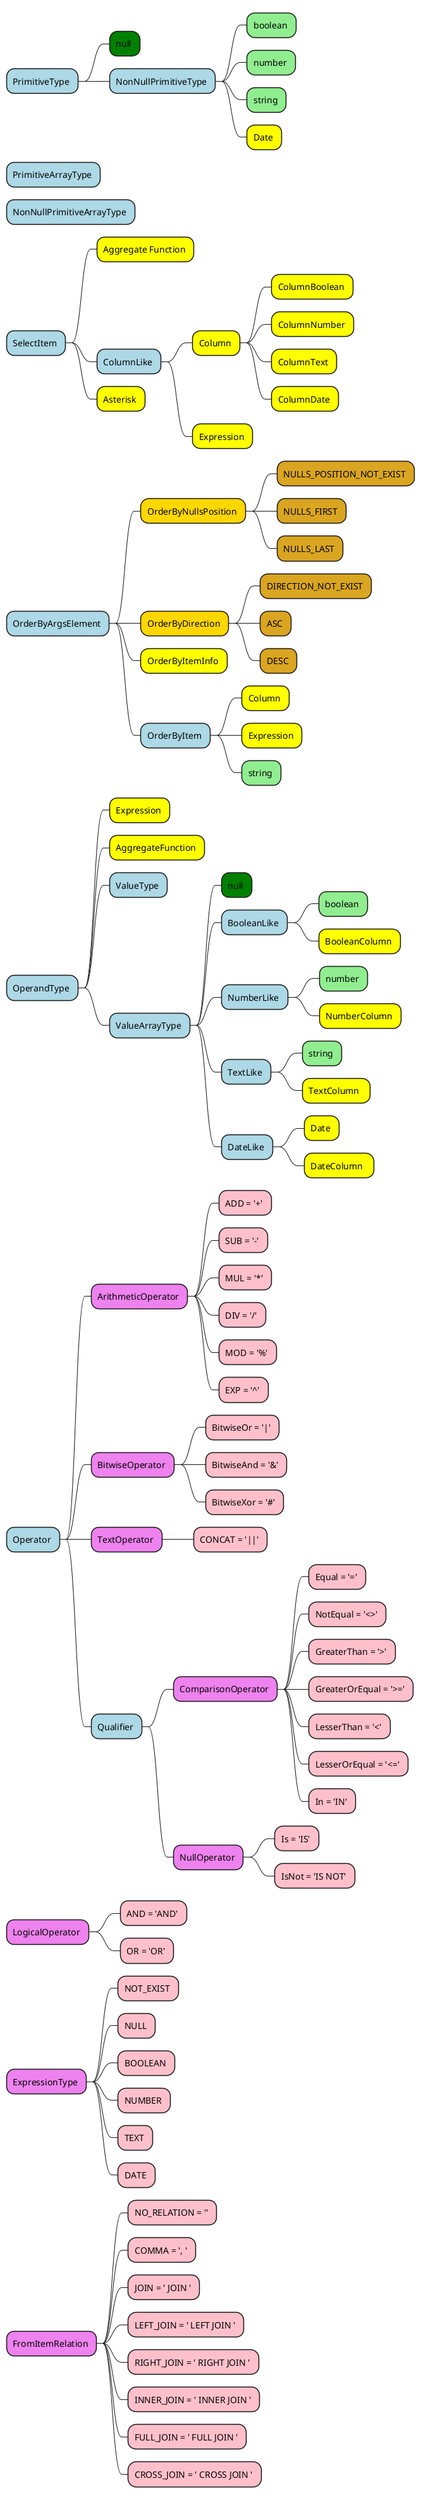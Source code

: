 @startmindmap

<style>
mindmapDiagram {
  .primitive {
    BackgroundColor #lightgreen
  }
  .type {
    BackgroundColor #lightblue
  }
  .abstractClass {
    BackgroundColor #Gold
  }
  .singleToneClass {
    BackgroundColor #GoldenRod
  }
  .class {
    BackgroundColor #Yellow
  }
  .null {
    BackgroundColor #green
  }
  .enum {
    BackgroundColor #violet
  }
  .enumItem {
    BackgroundColor #pink
  }
}
</style>

* PrimitiveType <<type>>
** null <<null>>
** NonNullPrimitiveType <<type>>
*** boolean <<primitive>>
*** number <<primitive>>
*** string <<primitive>>
*** Date <<class>>

* PrimitiveArrayType <<type>>
* NonNullPrimitiveArrayType <<type>>


* SelectItem <<type>>
** Aggregate Function <<class>>
** ColumnLike <<type>>
*** Column <<class>>
**** ColumnBoolean <<class>>
**** ColumnNumber <<class>>
**** ColumnText <<class>>
**** ColumnDate <<class>>
*** Expression <<class>>
** Asterisk <<class>>

* OrderByArgsElement <<type>>
** OrderByNullsPosition <<abstractClass>>
*** NULLS_POSITION_NOT_EXIST <<singleToneClass>>
*** NULLS_FIRST <<singleToneClass>>
*** NULLS_LAST <<singleToneClass>>
** OrderByDirection <<abstractClass>>
*** DIRECTION_NOT_EXIST <<singleToneClass>>
*** ASC <<singleToneClass>>
*** DESC <<singleToneClass>>
** OrderByItemInfo <<class>>
** OrderByItem <<type>>
*** Column <<class>>
*** Expression <<class>>
*** string <<primitive>>

* OperandType <<type>>
** Expression <<class>>
** AggregateFunction <<class>>
** ValueType <<type>>
** ValueArrayType <<type>>
*** null <<null>>
*** BooleanLike <<type>>
**** boolean <<primitive>>
**** BooleanColumn <<class>>
*** NumberLike <<type>>
**** number <<primitive>>
**** NumberColumn <<class>>
*** TextLike <<type>>
**** string <<primitive>>
**** TextColumn  <<class>>
*** DateLike <<type>>
**** Date <<class>>
**** DateColumn  <<class>>

* Operator <<type>>
** ArithmeticOperator <<enum>>
*** ADD = '+' <<enumItem>>
*** SUB = '-' <<enumItem>>
*** MUL = '*' <<enumItem>>
*** DIV = '/' <<enumItem>>
*** MOD = '%' <<enumItem>>
*** EXP = '^' <<enumItem>>
** BitwiseOperator <<enum>>
*** BitwiseOr = '|' <<enumItem>>
*** BitwiseAnd = '&' <<enumItem>>
*** BitwiseXor = '#' <<enumItem>>
** TextOperator <<enum>>
*** CONCAT = '||' <<enumItem>>
** Qualifier <<type>>
*** ComparisonOperator <<enum>>
**** Equal = '=' <<enumItem>>
**** NotEqual = '<>' <<enumItem>>
**** GreaterThan = '>' <<enumItem>>
**** GreaterOrEqual = '>=' <<enumItem>>
**** LesserThan = '<' <<enumItem>>
**** LesserOrEqual = '<=' <<enumItem>>
**** In = 'IN' <<enumItem>>
*** NullOperator <<enum>>
**** Is = 'IS' <<enumItem>>
**** IsNot = 'IS NOT' <<enumItem>>

* LogicalOperator <<enum>>
** AND = 'AND' <<enumItem>>
** OR = 'OR' <<enumItem>>

* ExpressionType <<enum>>
** NOT_EXIST <<enumItem>>
** NULL <<enumItem>>
** BOOLEAN <<enumItem>>
** NUMBER <<enumItem>>
** TEXT <<enumItem>>
** DATE <<enumItem>>

* FromItemRelation <<enum>>
** NO_RELATION = '' <<enumItem>>
** COMMA = ', ' <<enumItem>>
** JOIN = ' JOIN ' <<enumItem>>
** LEFT_JOIN = ' LEFT JOIN ' <<enumItem>>
** RIGHT_JOIN = ' RIGHT JOIN ' <<enumItem>>
** INNER_JOIN = ' INNER JOIN ' <<enumItem>>
** FULL_JOIN = ' FULL JOIN ' <<enumItem>>
** CROSS_JOIN = ' CROSS JOIN ' <<enumItem>>

@endmindmap
